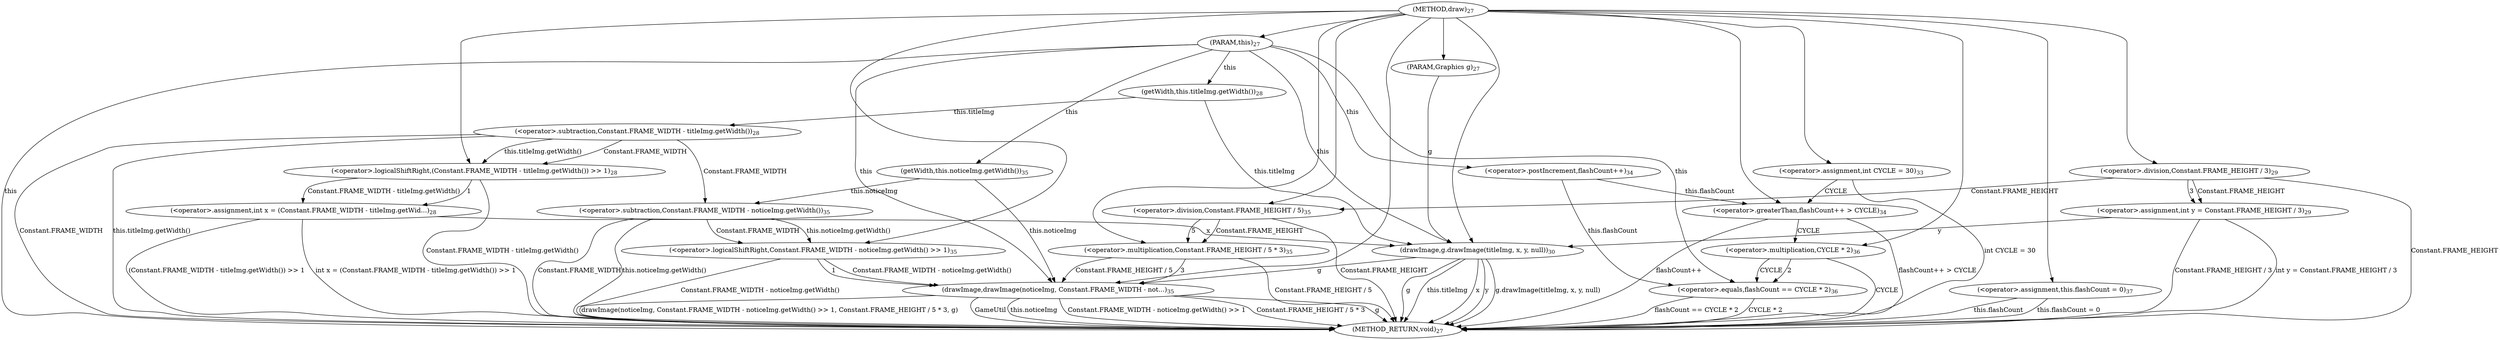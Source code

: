 digraph "draw" {  
"53" [label = <(METHOD,draw)<SUB>27</SUB>> ]
"135" [label = <(METHOD_RETURN,void)<SUB>27</SUB>> ]
"54" [label = <(PARAM,this)<SUB>27</SUB>> ]
"55" [label = <(PARAM,Graphics g)<SUB>27</SUB>> ]
"58" [label = <(&lt;operator&gt;.assignment,int x = (Constant.FRAME_WIDTH - titleImg.getWid...)<SUB>28</SUB>> ]
"71" [label = <(&lt;operator&gt;.assignment,int y = Constant.FRAME_HEIGHT / 3)<SUB>29</SUB>> ]
"78" [label = <(drawImage,g.drawImage(titleImg, x, y, null))<SUB>30</SUB>> ]
"87" [label = <(&lt;operator&gt;.assignment,int CYCLE = 30)<SUB>33</SUB>> ]
"58" [label = <(&lt;operator&gt;.assignment,int x = (Constant.FRAME_WIDTH - titleImg.getWid...)<SUB>28</SUB>> ]
"58" [label = <(&lt;operator&gt;.assignment,int x = (Constant.FRAME_WIDTH - titleImg.getWid...)<SUB>28</SUB>> ]
"71" [label = <(&lt;operator&gt;.assignment,int y = Constant.FRAME_HEIGHT / 3)<SUB>29</SUB>> ]
"71" [label = <(&lt;operator&gt;.assignment,int y = Constant.FRAME_HEIGHT / 3)<SUB>29</SUB>> ]
"78" [label = <(drawImage,g.drawImage(titleImg, x, y, null))<SUB>30</SUB>> ]
"78" [label = <(drawImage,g.drawImage(titleImg, x, y, null))<SUB>30</SUB>> ]
"78" [label = <(drawImage,g.drawImage(titleImg, x, y, null))<SUB>30</SUB>> ]
"78" [label = <(drawImage,g.drawImage(titleImg, x, y, null))<SUB>30</SUB>> ]
"78" [label = <(drawImage,g.drawImage(titleImg, x, y, null))<SUB>30</SUB>> ]
"87" [label = <(&lt;operator&gt;.assignment,int CYCLE = 30)<SUB>33</SUB>> ]
"87" [label = <(&lt;operator&gt;.assignment,int CYCLE = 30)<SUB>33</SUB>> ]
"91" [label = <(&lt;operator&gt;.greaterThan,flashCount++ &gt; CYCLE)<SUB>34</SUB>> ]
"97" [label = <(drawImage,drawImage(noticeImg, Constant.FRAME_WIDTH - not...)<SUB>35</SUB>> ]
"121" [label = <(&lt;operator&gt;.equals,flashCount == CYCLE * 2)<SUB>36</SUB>> ]
"128" [label = <(&lt;operator&gt;.assignment,this.flashCount = 0)<SUB>37</SUB>> ]
"60" [label = <(&lt;operator&gt;.logicalShiftRight,(Constant.FRAME_WIDTH - titleImg.getWidth()) &gt;&gt; 1)<SUB>28</SUB>> ]
"60" [label = <(&lt;operator&gt;.logicalShiftRight,(Constant.FRAME_WIDTH - titleImg.getWidth()) &gt;&gt; 1)<SUB>28</SUB>> ]
"73" [label = <(&lt;operator&gt;.division,Constant.FRAME_HEIGHT / 3)<SUB>29</SUB>> ]
"73" [label = <(&lt;operator&gt;.division,Constant.FRAME_HEIGHT / 3)<SUB>29</SUB>> ]
"91" [label = <(&lt;operator&gt;.greaterThan,flashCount++ &gt; CYCLE)<SUB>34</SUB>> ]
"91" [label = <(&lt;operator&gt;.greaterThan,flashCount++ &gt; CYCLE)<SUB>34</SUB>> ]
"97" [label = <(drawImage,drawImage(noticeImg, Constant.FRAME_WIDTH - not...)<SUB>35</SUB>> ]
"97" [label = <(drawImage,drawImage(noticeImg, Constant.FRAME_WIDTH - not...)<SUB>35</SUB>> ]
"97" [label = <(drawImage,drawImage(noticeImg, Constant.FRAME_WIDTH - not...)<SUB>35</SUB>> ]
"97" [label = <(drawImage,drawImage(noticeImg, Constant.FRAME_WIDTH - not...)<SUB>35</SUB>> ]
"97" [label = <(drawImage,drawImage(noticeImg, Constant.FRAME_WIDTH - not...)<SUB>35</SUB>> ]
"121" [label = <(&lt;operator&gt;.equals,flashCount == CYCLE * 2)<SUB>36</SUB>> ]
"121" [label = <(&lt;operator&gt;.equals,flashCount == CYCLE * 2)<SUB>36</SUB>> ]
"128" [label = <(&lt;operator&gt;.assignment,this.flashCount = 0)<SUB>37</SUB>> ]
"128" [label = <(&lt;operator&gt;.assignment,this.flashCount = 0)<SUB>37</SUB>> ]
"61" [label = <(&lt;operator&gt;.subtraction,Constant.FRAME_WIDTH - titleImg.getWidth())<SUB>28</SUB>> ]
"61" [label = <(&lt;operator&gt;.subtraction,Constant.FRAME_WIDTH - titleImg.getWidth())<SUB>28</SUB>> ]
"92" [label = <(&lt;operator&gt;.postIncrement,flashCount++)<SUB>34</SUB>> ]
"102" [label = <(&lt;operator&gt;.logicalShiftRight,Constant.FRAME_WIDTH - noticeImg.getWidth() &gt;&gt; 1)<SUB>35</SUB>> ]
"102" [label = <(&lt;operator&gt;.logicalShiftRight,Constant.FRAME_WIDTH - noticeImg.getWidth() &gt;&gt; 1)<SUB>35</SUB>> ]
"112" [label = <(&lt;operator&gt;.multiplication,Constant.FRAME_HEIGHT / 5 * 3)<SUB>35</SUB>> ]
"112" [label = <(&lt;operator&gt;.multiplication,Constant.FRAME_HEIGHT / 5 * 3)<SUB>35</SUB>> ]
"125" [label = <(&lt;operator&gt;.multiplication,CYCLE * 2)<SUB>36</SUB>> ]
"125" [label = <(&lt;operator&gt;.multiplication,CYCLE * 2)<SUB>36</SUB>> ]
"65" [label = <(getWidth,this.titleImg.getWidth())<SUB>28</SUB>> ]
"103" [label = <(&lt;operator&gt;.subtraction,Constant.FRAME_WIDTH - noticeImg.getWidth())<SUB>35</SUB>> ]
"103" [label = <(&lt;operator&gt;.subtraction,Constant.FRAME_WIDTH - noticeImg.getWidth())<SUB>35</SUB>> ]
"113" [label = <(&lt;operator&gt;.division,Constant.FRAME_HEIGHT / 5)<SUB>35</SUB>> ]
"113" [label = <(&lt;operator&gt;.division,Constant.FRAME_HEIGHT / 5)<SUB>35</SUB>> ]
"107" [label = <(getWidth,this.noticeImg.getWidth())<SUB>35</SUB>> ]
  "54" -> "135"  [ label = "this"] 
  "61" -> "135"  [ label = "Constant.FRAME_WIDTH"] 
  "61" -> "135"  [ label = "this.titleImg.getWidth()"] 
  "60" -> "135"  [ label = "Constant.FRAME_WIDTH - titleImg.getWidth()"] 
  "58" -> "135"  [ label = "(Constant.FRAME_WIDTH - titleImg.getWidth()) &gt;&gt; 1"] 
  "58" -> "135"  [ label = "int x = (Constant.FRAME_WIDTH - titleImg.getWidth()) &gt;&gt; 1"] 
  "73" -> "135"  [ label = "Constant.FRAME_HEIGHT"] 
  "71" -> "135"  [ label = "Constant.FRAME_HEIGHT / 3"] 
  "71" -> "135"  [ label = "int y = Constant.FRAME_HEIGHT / 3"] 
  "78" -> "135"  [ label = "g"] 
  "78" -> "135"  [ label = "this.titleImg"] 
  "78" -> "135"  [ label = "x"] 
  "78" -> "135"  [ label = "y"] 
  "78" -> "135"  [ label = "g.drawImage(titleImg, x, y, null)"] 
  "87" -> "135"  [ label = "int CYCLE = 30"] 
  "91" -> "135"  [ label = "flashCount++"] 
  "91" -> "135"  [ label = "flashCount++ &gt; CYCLE"] 
  "97" -> "135"  [ label = "this.noticeImg"] 
  "103" -> "135"  [ label = "Constant.FRAME_WIDTH"] 
  "103" -> "135"  [ label = "this.noticeImg.getWidth()"] 
  "102" -> "135"  [ label = "Constant.FRAME_WIDTH - noticeImg.getWidth()"] 
  "97" -> "135"  [ label = "Constant.FRAME_WIDTH - noticeImg.getWidth() &gt;&gt; 1"] 
  "113" -> "135"  [ label = "Constant.FRAME_HEIGHT"] 
  "112" -> "135"  [ label = "Constant.FRAME_HEIGHT / 5"] 
  "97" -> "135"  [ label = "Constant.FRAME_HEIGHT / 5 * 3"] 
  "97" -> "135"  [ label = "g"] 
  "97" -> "135"  [ label = "drawImage(noticeImg, Constant.FRAME_WIDTH - noticeImg.getWidth() &gt;&gt; 1, Constant.FRAME_HEIGHT / 5 * 3, g)"] 
  "125" -> "135"  [ label = "CYCLE"] 
  "121" -> "135"  [ label = "CYCLE * 2"] 
  "121" -> "135"  [ label = "flashCount == CYCLE * 2"] 
  "128" -> "135"  [ label = "this.flashCount"] 
  "128" -> "135"  [ label = "this.flashCount = 0"] 
  "97" -> "135"  [ label = "GameUtil"] 
  "53" -> "54" 
  "53" -> "55" 
  "60" -> "58"  [ label = "Constant.FRAME_WIDTH - titleImg.getWidth()"] 
  "60" -> "58"  [ label = "1"] 
  "73" -> "71"  [ label = "Constant.FRAME_HEIGHT"] 
  "73" -> "71"  [ label = "3"] 
  "53" -> "87" 
  "55" -> "78"  [ label = "g"] 
  "53" -> "78" 
  "54" -> "78"  [ label = "this"] 
  "65" -> "78"  [ label = "this.titleImg"] 
  "58" -> "78"  [ label = "x"] 
  "71" -> "78"  [ label = "y"] 
  "53" -> "128" 
  "61" -> "60"  [ label = "Constant.FRAME_WIDTH"] 
  "61" -> "60"  [ label = "this.titleImg.getWidth()"] 
  "53" -> "60" 
  "53" -> "73" 
  "92" -> "91"  [ label = "this.flashCount"] 
  "87" -> "91"  [ label = "CYCLE"] 
  "53" -> "91" 
  "53" -> "97" 
  "54" -> "97"  [ label = "this"] 
  "107" -> "97"  [ label = "this.noticeImg"] 
  "102" -> "97"  [ label = "Constant.FRAME_WIDTH - noticeImg.getWidth()"] 
  "102" -> "97"  [ label = "1"] 
  "112" -> "97"  [ label = "Constant.FRAME_HEIGHT / 5"] 
  "112" -> "97"  [ label = "3"] 
  "78" -> "97"  [ label = "g"] 
  "54" -> "121"  [ label = "this"] 
  "92" -> "121"  [ label = "this.flashCount"] 
  "125" -> "121"  [ label = "CYCLE"] 
  "125" -> "121"  [ label = "2"] 
  "65" -> "61"  [ label = "this.titleImg"] 
  "54" -> "92"  [ label = "this"] 
  "103" -> "102"  [ label = "Constant.FRAME_WIDTH"] 
  "103" -> "102"  [ label = "this.noticeImg.getWidth()"] 
  "53" -> "102" 
  "113" -> "112"  [ label = "Constant.FRAME_HEIGHT"] 
  "113" -> "112"  [ label = "5"] 
  "53" -> "112" 
  "91" -> "125"  [ label = "CYCLE"] 
  "53" -> "125" 
  "54" -> "65"  [ label = "this"] 
  "61" -> "103"  [ label = "Constant.FRAME_WIDTH"] 
  "107" -> "103"  [ label = "this.noticeImg"] 
  "73" -> "113"  [ label = "Constant.FRAME_HEIGHT"] 
  "53" -> "113" 
  "54" -> "107"  [ label = "this"] 
}
